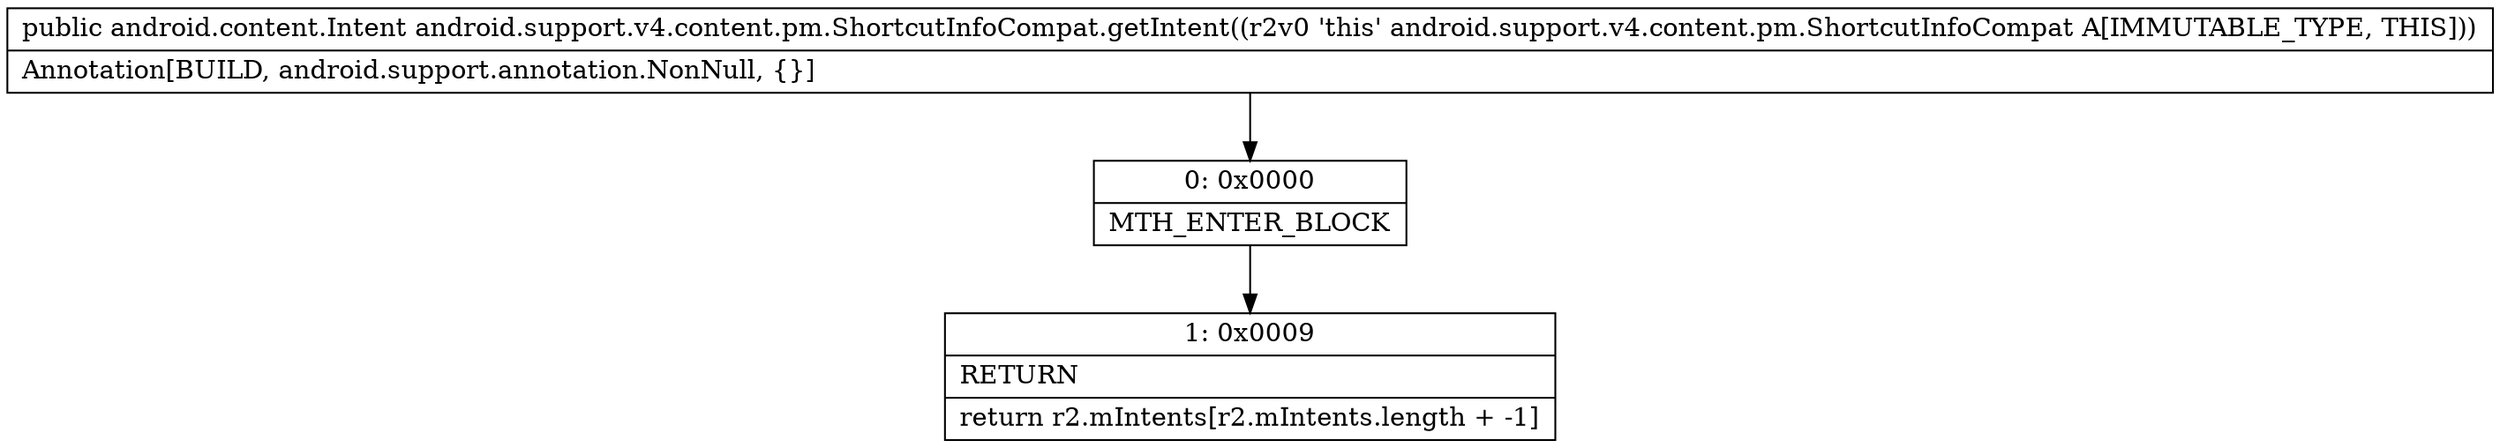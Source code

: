 digraph "CFG forandroid.support.v4.content.pm.ShortcutInfoCompat.getIntent()Landroid\/content\/Intent;" {
Node_0 [shape=record,label="{0\:\ 0x0000|MTH_ENTER_BLOCK\l}"];
Node_1 [shape=record,label="{1\:\ 0x0009|RETURN\l|return r2.mIntents[r2.mIntents.length + \-1]\l}"];
MethodNode[shape=record,label="{public android.content.Intent android.support.v4.content.pm.ShortcutInfoCompat.getIntent((r2v0 'this' android.support.v4.content.pm.ShortcutInfoCompat A[IMMUTABLE_TYPE, THIS]))  | Annotation[BUILD, android.support.annotation.NonNull, \{\}]\l}"];
MethodNode -> Node_0;
Node_0 -> Node_1;
}

